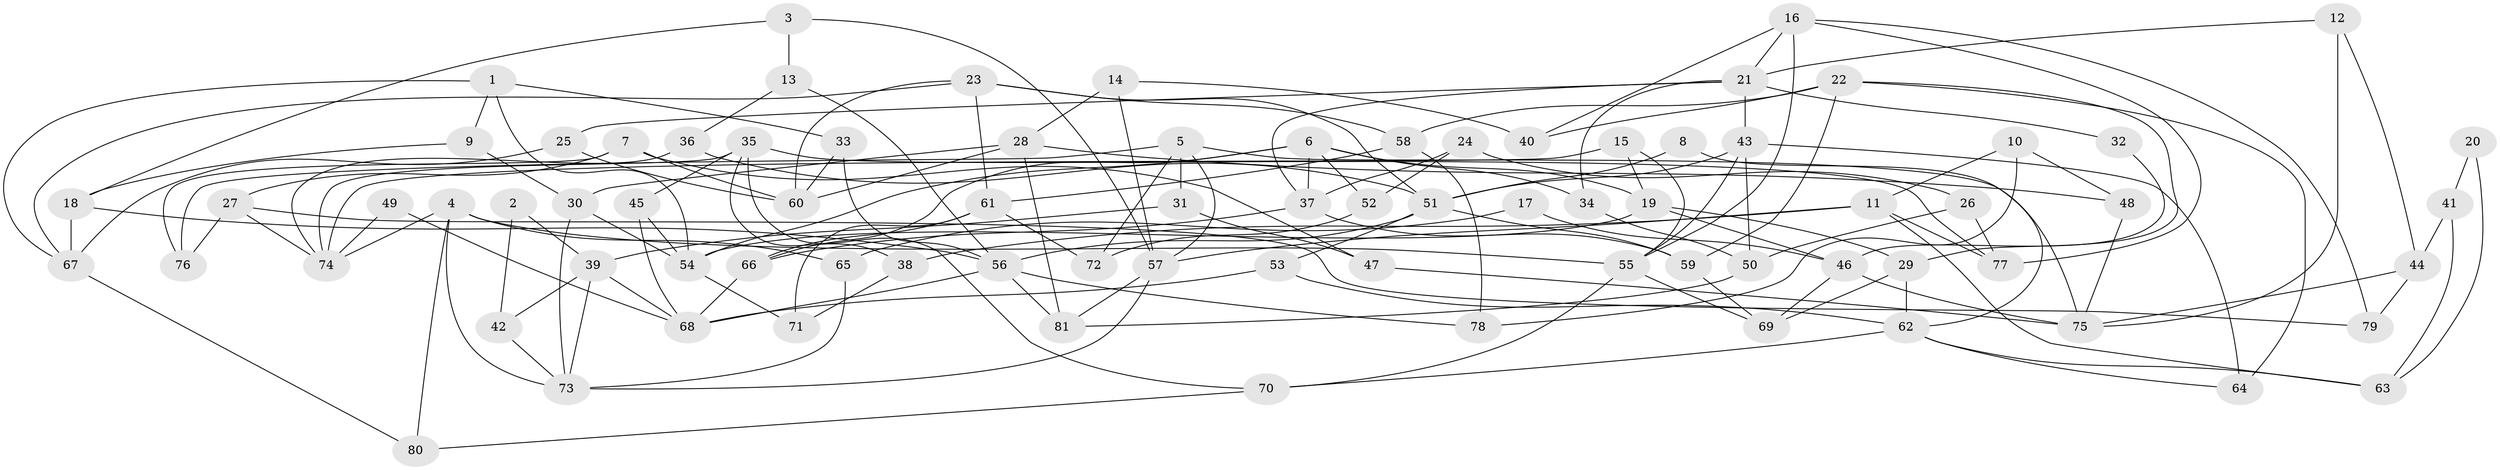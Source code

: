 // Generated by graph-tools (version 1.1) at 2025/14/03/09/25 04:14:58]
// undirected, 81 vertices, 162 edges
graph export_dot {
graph [start="1"]
  node [color=gray90,style=filled];
  1;
  2;
  3;
  4;
  5;
  6;
  7;
  8;
  9;
  10;
  11;
  12;
  13;
  14;
  15;
  16;
  17;
  18;
  19;
  20;
  21;
  22;
  23;
  24;
  25;
  26;
  27;
  28;
  29;
  30;
  31;
  32;
  33;
  34;
  35;
  36;
  37;
  38;
  39;
  40;
  41;
  42;
  43;
  44;
  45;
  46;
  47;
  48;
  49;
  50;
  51;
  52;
  53;
  54;
  55;
  56;
  57;
  58;
  59;
  60;
  61;
  62;
  63;
  64;
  65;
  66;
  67;
  68;
  69;
  70;
  71;
  72;
  73;
  74;
  75;
  76;
  77;
  78;
  79;
  80;
  81;
  1 -- 54;
  1 -- 9;
  1 -- 33;
  1 -- 67;
  2 -- 39;
  2 -- 42;
  3 -- 13;
  3 -- 18;
  3 -- 57;
  4 -- 55;
  4 -- 74;
  4 -- 65;
  4 -- 73;
  4 -- 80;
  5 -- 57;
  5 -- 75;
  5 -- 31;
  5 -- 72;
  5 -- 76;
  6 -- 54;
  6 -- 34;
  6 -- 19;
  6 -- 37;
  6 -- 52;
  6 -- 66;
  7 -- 60;
  7 -- 27;
  7 -- 47;
  7 -- 76;
  8 -- 51;
  8 -- 62;
  9 -- 18;
  9 -- 30;
  10 -- 48;
  10 -- 11;
  10 -- 78;
  11 -- 38;
  11 -- 57;
  11 -- 63;
  11 -- 77;
  12 -- 75;
  12 -- 21;
  12 -- 44;
  13 -- 36;
  13 -- 56;
  14 -- 28;
  14 -- 40;
  14 -- 57;
  15 -- 74;
  15 -- 55;
  15 -- 19;
  16 -- 21;
  16 -- 55;
  16 -- 40;
  16 -- 77;
  16 -- 79;
  17 -- 46;
  17 -- 65;
  18 -- 67;
  18 -- 56;
  19 -- 29;
  19 -- 46;
  19 -- 54;
  20 -- 41;
  20 -- 63;
  21 -- 43;
  21 -- 25;
  21 -- 32;
  21 -- 34;
  21 -- 37;
  22 -- 59;
  22 -- 29;
  22 -- 40;
  22 -- 58;
  22 -- 64;
  23 -- 67;
  23 -- 61;
  23 -- 51;
  23 -- 58;
  23 -- 60;
  24 -- 37;
  24 -- 52;
  24 -- 26;
  25 -- 67;
  25 -- 60;
  26 -- 77;
  26 -- 50;
  27 -- 79;
  27 -- 76;
  27 -- 74;
  28 -- 81;
  28 -- 60;
  28 -- 30;
  28 -- 48;
  29 -- 62;
  29 -- 69;
  30 -- 73;
  30 -- 54;
  31 -- 39;
  31 -- 47;
  32 -- 46;
  33 -- 56;
  33 -- 60;
  34 -- 50;
  35 -- 77;
  35 -- 45;
  35 -- 38;
  35 -- 70;
  35 -- 74;
  36 -- 51;
  36 -- 74;
  37 -- 59;
  37 -- 66;
  38 -- 71;
  39 -- 73;
  39 -- 68;
  39 -- 42;
  41 -- 44;
  41 -- 63;
  42 -- 73;
  43 -- 64;
  43 -- 50;
  43 -- 51;
  43 -- 55;
  44 -- 75;
  44 -- 79;
  45 -- 68;
  45 -- 54;
  46 -- 69;
  46 -- 75;
  47 -- 75;
  48 -- 75;
  49 -- 68;
  49 -- 74;
  50 -- 81;
  51 -- 53;
  51 -- 56;
  51 -- 59;
  52 -- 72;
  53 -- 68;
  53 -- 62;
  54 -- 71;
  55 -- 69;
  55 -- 70;
  56 -- 78;
  56 -- 68;
  56 -- 81;
  57 -- 73;
  57 -- 81;
  58 -- 61;
  58 -- 78;
  59 -- 69;
  61 -- 66;
  61 -- 71;
  61 -- 72;
  62 -- 70;
  62 -- 63;
  62 -- 64;
  65 -- 73;
  66 -- 68;
  67 -- 80;
  70 -- 80;
}
